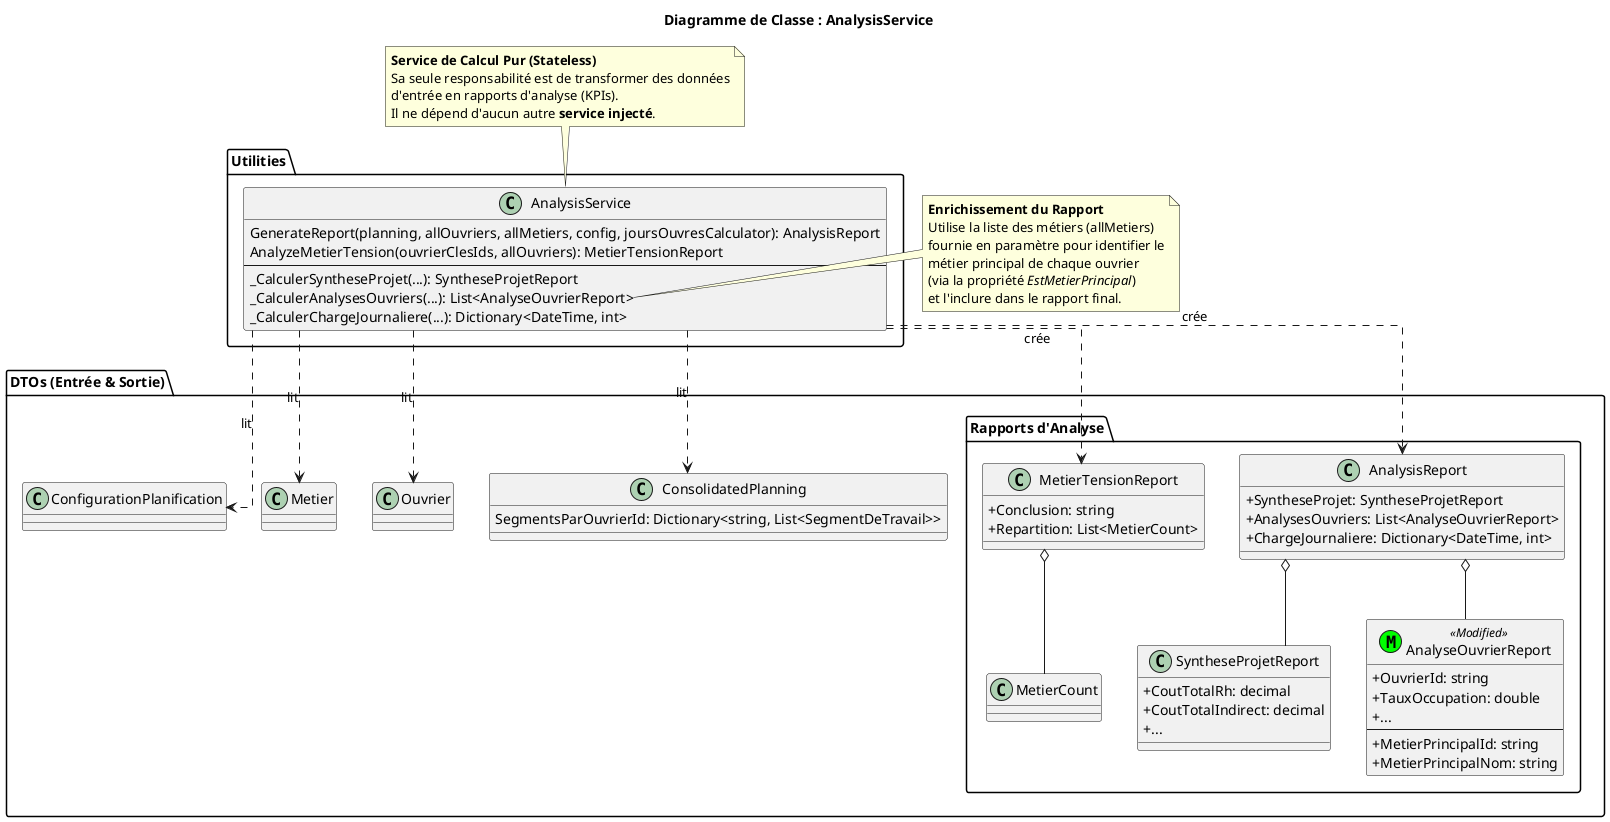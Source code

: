 @startuml
' --- Configuration ---

skinparam linetype ortho
skinparam classAttributeIconSize 0
skinparam shadowing false
title Diagramme de Classe : AnalysisService
package "DTOs (Entrée & Sortie)" {
class ConsolidatedPlanning {
SegmentsParOuvrierId: Dictionary<string, List<SegmentDeTravail>>
}
class Ouvrier
class Metier 
class ConfigurationPlanification
' --- Nouveaux DTOs de sortie ---
package "Rapports d'Analyse" <<Folder>> {
class AnalysisReport {
+ SyntheseProjet: SyntheseProjetReport
+ AnalysesOuvriers: List<AnalyseOuvrierReport>
+ ChargeJournaliere: Dictionary<DateTime, int>
}
class SyntheseProjetReport {
+ CoutTotalRh: decimal
+ CoutTotalIndirect: decimal
+ ...
}
class "AnalyseOuvrierReport" as AOR <<(M,Lime) Modified>> {
+ OuvrierId: string
+ TauxOccupation: double
+ ...
--
+ MetierPrincipalId: string
+ MetierPrincipalNom: string
}
class MetierTensionReport {
+ Conclusion: string
+ Repartition: List<MetierCount>
}
class MetierCount
}
}
package "Utilities" {
class AnalysisService {
' --- Points d'Entrée Publics ---
GenerateReport(planning, allOuvriers, allMetiers, config, joursOuvresCalculator): AnalysisReport
AnalyzeMetierTension(ouvrierClesIds, allOuvriers): MetierTensionReport
--
' --- Logique Privée ---
_CalculerSyntheseProjet(...): SyntheseProjetReport
_CalculerAnalysesOuvriers(...): List<AnalyseOuvrierReport>
_CalculerChargeJournaliere(...): Dictionary<DateTime, int>
}
}
' --- Relations ---
AnalysisService ..> ConsolidatedPlanning : "lit"
AnalysisService ..> Ouvrier : "lit"
AnalysisService ..> Metier : "lit" 
AnalysisService ..> ConfigurationPlanification : "lit"
AnalysisService ..> AnalysisReport : "crée"
AnalysisService ..> MetierTensionReport : "crée"
AnalysisReport o-- SyntheseProjetReport
AnalysisReport o-- AOR
MetierTensionReport o-- MetierCount
note top of AnalysisService
<b>Service de Calcul Pur (Stateless)</b>
Sa seule responsabilité est de transformer des données
d'entrée en rapports d'analyse (KPIs).
Il ne dépend d'aucun autre <b>service injecté</b>.
end note
note right of AnalysisService::_CalculerAnalysesOuvriers
<b>Enrichissement du Rapport</b>
Utilise la liste des métiers (allMetiers)
fournie en paramètre pour identifier le
métier principal de chaque ouvrier
(via la propriété <i>EstMetierPrincipal</i>)
et l'inclure dans le rapport final.
end note
@enduml